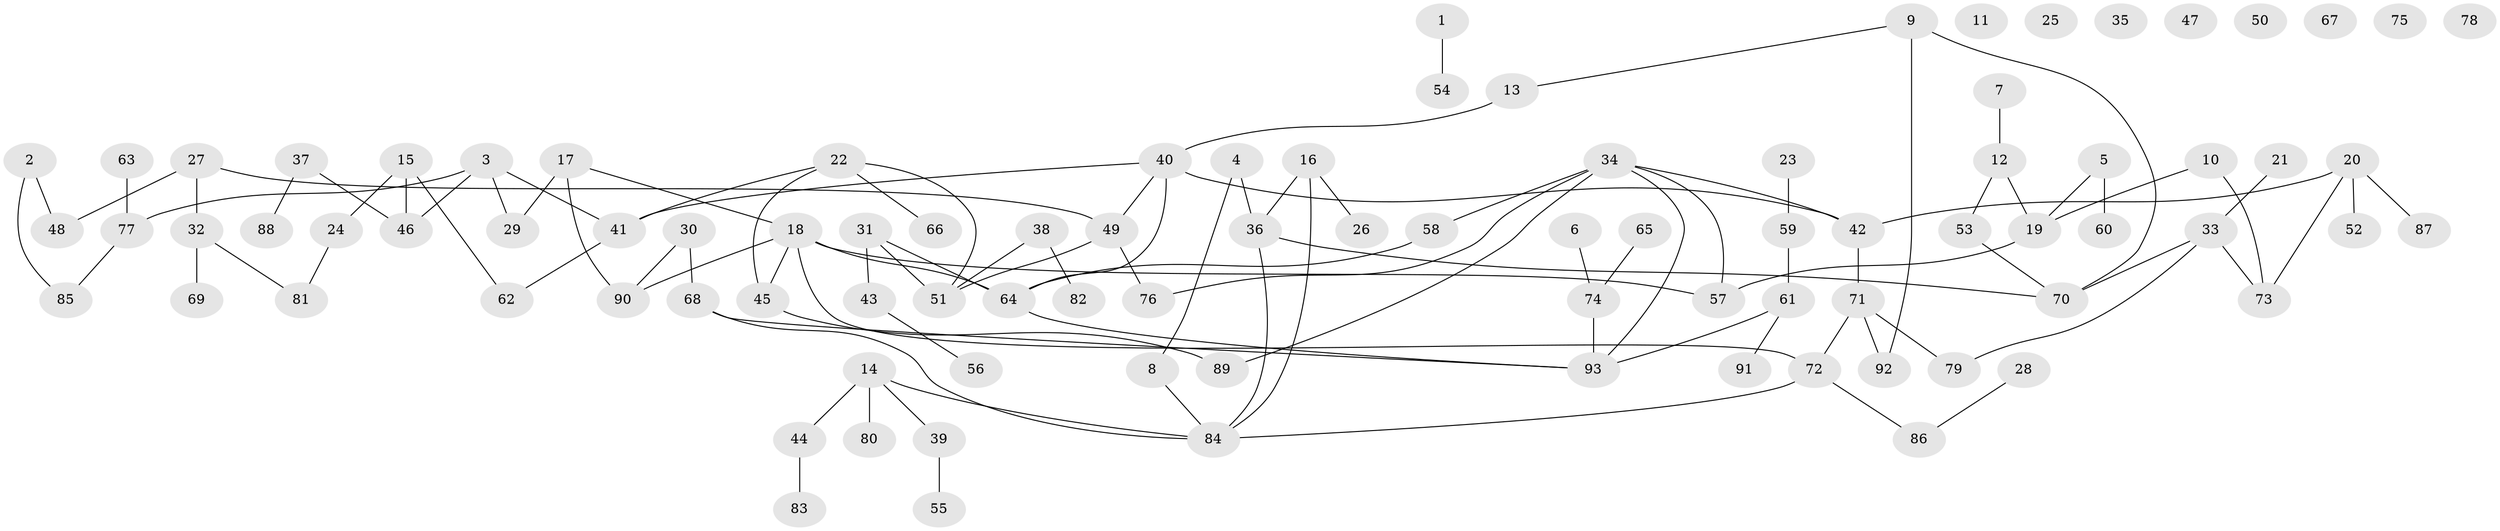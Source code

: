 // coarse degree distribution, {1: 0.3090909090909091, 2: 0.16363636363636364, 5: 0.05454545454545454, 4: 0.09090909090909091, 3: 0.16363636363636364, 0: 0.14545454545454545, 6: 0.01818181818181818, 7: 0.03636363636363636, 11: 0.01818181818181818}
// Generated by graph-tools (version 1.1) at 2025/16/03/04/25 18:16:41]
// undirected, 93 vertices, 107 edges
graph export_dot {
graph [start="1"]
  node [color=gray90,style=filled];
  1;
  2;
  3;
  4;
  5;
  6;
  7;
  8;
  9;
  10;
  11;
  12;
  13;
  14;
  15;
  16;
  17;
  18;
  19;
  20;
  21;
  22;
  23;
  24;
  25;
  26;
  27;
  28;
  29;
  30;
  31;
  32;
  33;
  34;
  35;
  36;
  37;
  38;
  39;
  40;
  41;
  42;
  43;
  44;
  45;
  46;
  47;
  48;
  49;
  50;
  51;
  52;
  53;
  54;
  55;
  56;
  57;
  58;
  59;
  60;
  61;
  62;
  63;
  64;
  65;
  66;
  67;
  68;
  69;
  70;
  71;
  72;
  73;
  74;
  75;
  76;
  77;
  78;
  79;
  80;
  81;
  82;
  83;
  84;
  85;
  86;
  87;
  88;
  89;
  90;
  91;
  92;
  93;
  1 -- 54;
  2 -- 48;
  2 -- 85;
  3 -- 29;
  3 -- 41;
  3 -- 46;
  3 -- 77;
  4 -- 8;
  4 -- 36;
  5 -- 19;
  5 -- 60;
  6 -- 74;
  7 -- 12;
  8 -- 84;
  9 -- 13;
  9 -- 70;
  9 -- 92;
  10 -- 19;
  10 -- 73;
  12 -- 19;
  12 -- 53;
  13 -- 40;
  14 -- 39;
  14 -- 44;
  14 -- 80;
  14 -- 84;
  15 -- 24;
  15 -- 46;
  15 -- 62;
  16 -- 26;
  16 -- 36;
  16 -- 84;
  17 -- 18;
  17 -- 29;
  17 -- 90;
  18 -- 45;
  18 -- 57;
  18 -- 64;
  18 -- 72;
  18 -- 90;
  19 -- 57;
  20 -- 42;
  20 -- 52;
  20 -- 73;
  20 -- 87;
  21 -- 33;
  22 -- 41;
  22 -- 45;
  22 -- 51;
  22 -- 66;
  23 -- 59;
  24 -- 81;
  27 -- 32;
  27 -- 48;
  27 -- 49;
  28 -- 86;
  30 -- 68;
  30 -- 90;
  31 -- 43;
  31 -- 51;
  31 -- 64;
  32 -- 69;
  32 -- 81;
  33 -- 70;
  33 -- 73;
  33 -- 79;
  34 -- 42;
  34 -- 57;
  34 -- 58;
  34 -- 76;
  34 -- 89;
  34 -- 93;
  36 -- 70;
  36 -- 84;
  37 -- 46;
  37 -- 88;
  38 -- 51;
  38 -- 82;
  39 -- 55;
  40 -- 41;
  40 -- 42;
  40 -- 49;
  40 -- 64;
  41 -- 62;
  42 -- 71;
  43 -- 56;
  44 -- 83;
  45 -- 89;
  49 -- 51;
  49 -- 76;
  53 -- 70;
  58 -- 64;
  59 -- 61;
  61 -- 91;
  61 -- 93;
  63 -- 77;
  64 -- 93;
  65 -- 74;
  68 -- 84;
  68 -- 93;
  71 -- 72;
  71 -- 79;
  71 -- 92;
  72 -- 84;
  72 -- 86;
  74 -- 93;
  77 -- 85;
}
